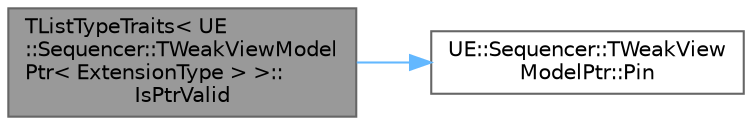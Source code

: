 digraph "TListTypeTraits&lt; UE::Sequencer::TWeakViewModelPtr&lt; ExtensionType &gt; &gt;::IsPtrValid"
{
 // INTERACTIVE_SVG=YES
 // LATEX_PDF_SIZE
  bgcolor="transparent";
  edge [fontname=Helvetica,fontsize=10,labelfontname=Helvetica,labelfontsize=10];
  node [fontname=Helvetica,fontsize=10,shape=box,height=0.2,width=0.4];
  rankdir="LR";
  Node1 [id="Node000001",label="TListTypeTraits\< UE\l::Sequencer::TWeakViewModel\lPtr\< ExtensionType \> \>::\lIsPtrValid",height=0.2,width=0.4,color="gray40", fillcolor="grey60", style="filled", fontcolor="black",tooltip=" "];
  Node1 -> Node2 [id="edge1_Node000001_Node000002",color="steelblue1",style="solid",tooltip=" "];
  Node2 [id="Node000002",label="UE::Sequencer::TWeakView\lModelPtr::Pin",height=0.2,width=0.4,color="grey40", fillcolor="white", style="filled",URL="$d6/d4d/structUE_1_1Sequencer_1_1TWeakViewModelPtr.html#a17d82577f2b348c65d41dca016f01c88",tooltip="Pin this weak view model ptr."];
}
